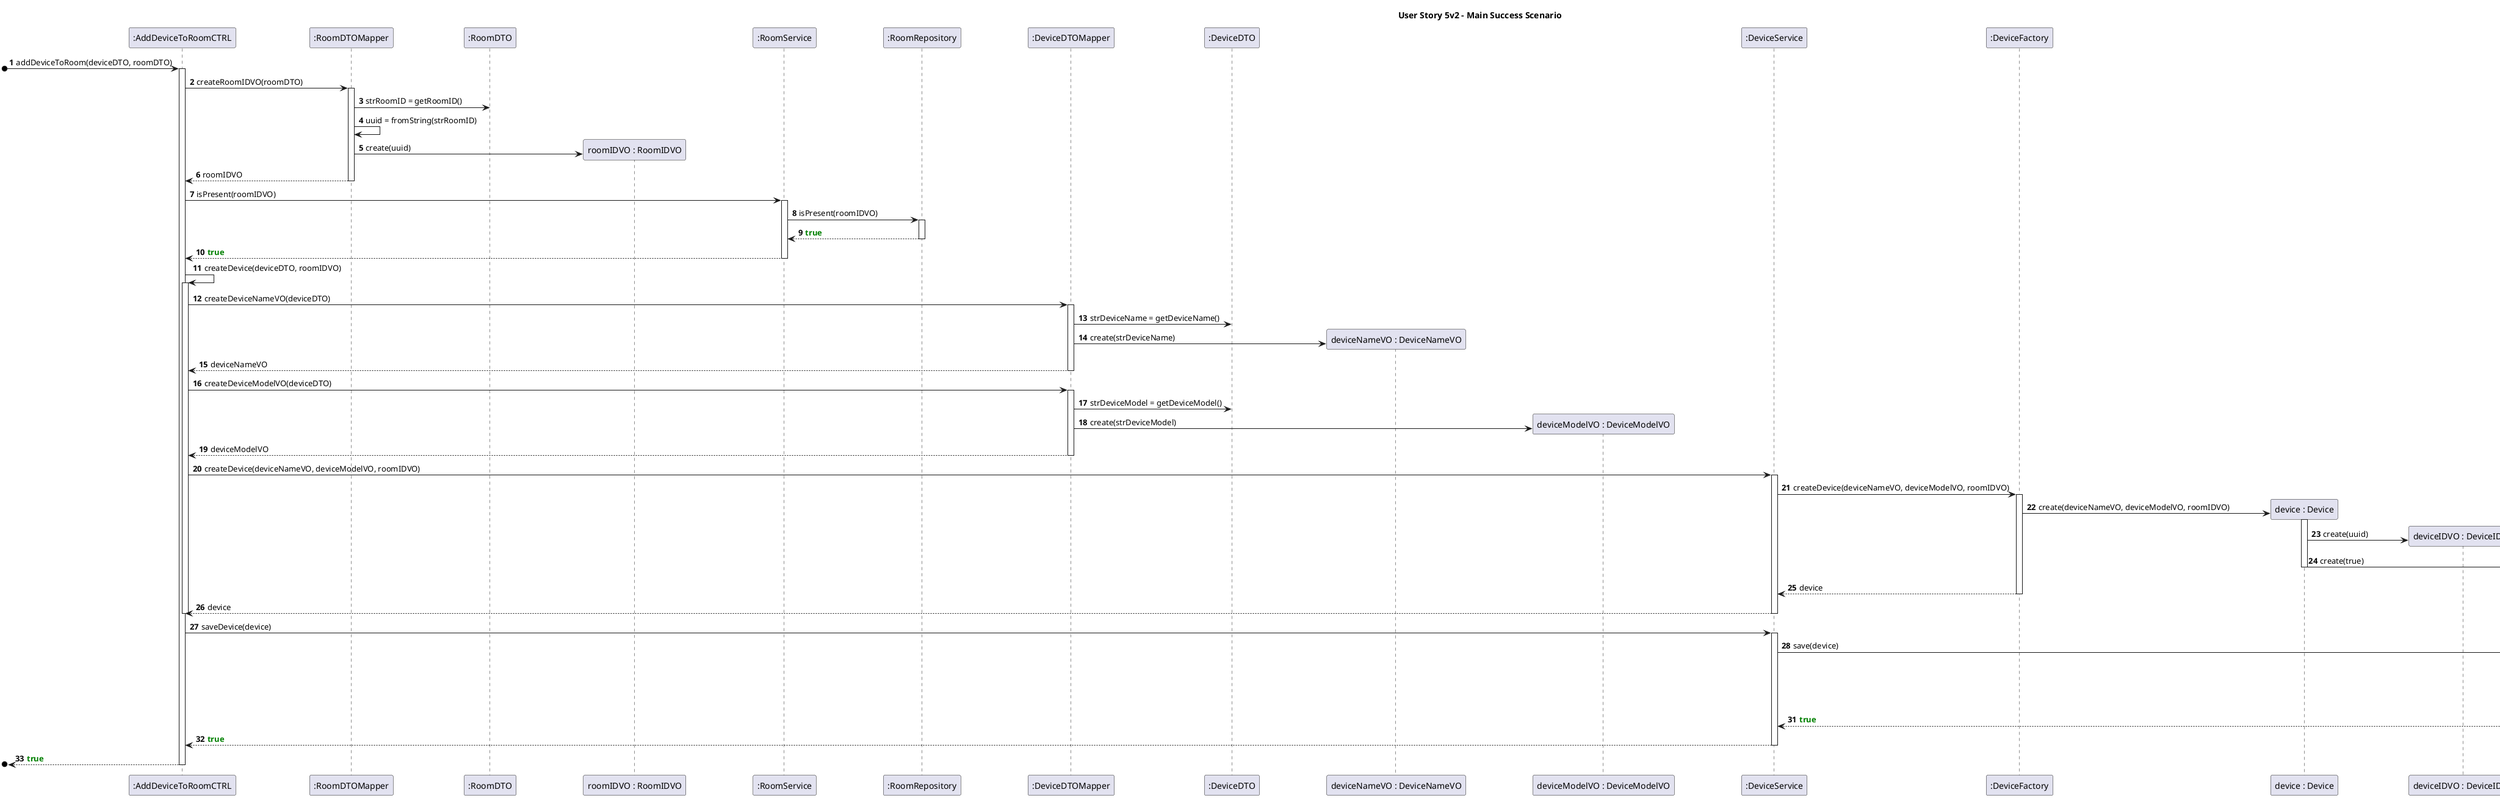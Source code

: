 @startuml

skinparam ParticipantPadding 50

autonumber
title User Story 5v2 - Main Success Scenario

participant ":AddDeviceToRoomCTRL" as C
participant ":RoomDTOMapper" as RM
participant ":RoomDTO" as RDTO
participant "roomIDVO : RoomIDVO" as RID
participant ":RoomService" as RS
participant ":RoomRepository" as RR
participant ":DeviceDTOMapper" as DDM
participant ":DeviceDTO" as DDTO
participant "deviceNameVO : DeviceNameVO" as DN
participant "deviceModelVO : DeviceModelVO" as DM
participant ":DeviceService" as DS
participant ":DeviceFactory" as DF
participant "device : Device" as D
participant "deviceIDVO : DeviceIDVO" as DID
participant "deviceStatusVO : DeviceStatusVO" as DStat
participant ":DeviceRepository" as DR

/'note over RM : Should include interaction with RoomDTO?'/

[o-> C : addDeviceToRoom(deviceDTO, roomDTO)
activate C

C -> RM : createRoomIDVO(roomDTO)
activate RM

RM -> RDTO : strRoomID = getRoomID()
RM -> RM : uuid = fromString(strRoomID)
RM -> RID ** : create(uuid)
RM --> C : roomIDVO
deactivate RM


C -> RS : isPresent(roomIDVO)
activate RS

RS -> RR : isPresent(roomIDVO)
activate RR
RR --> RS : <font color=green>**true**</font>
deactivate RR
RS --> C : <font color=green>**true**</font>
deactivate RS


C -> C : createDevice(deviceDTO, roomIDVO)
activate C
C -> DDM : createDeviceNameVO(deviceDTO)
activate DDM

DDM -> DDTO : strDeviceName = getDeviceName()
DDM ->DN ** : create(strDeviceName)
DDM --> C : deviceNameVO
deactivate DDM
C -> DDM : createDeviceModelVO(deviceDTO)
activate DDM
DDM -> DDTO : strDeviceModel = getDeviceModel()
DDM -> DM ** : create(strDeviceModel)
DDM --> C : deviceModelVO
deactivate DDM

C -> DS : createDevice(deviceNameVO, deviceModelVO, roomIDVO)
activate DS
DS -> DF : createDevice(deviceNameVO, deviceModelVO, roomIDVO)
activate DF
DF -> D ** : create(deviceNameVO, deviceModelVO, roomIDVO)
activate D
D -> DID ** : create(uuid)
D -> DStat ** : create(true)
deactivate D
DF --> DS : device
deactivate DF
DS --> C : device
deactivate C
deactivate DS


C -> DS : saveDevice(device)
activate DS

DS -> DR : save(device)
activate DR
DR -> DR : validEntity(device)
activate DR
DR -> DR : put(deviceIDVO, device)

deactivate DR
DR --> DS : <font color=green>**true**</font>
deactivate DR

DS --> C : <font color=green>**true**</font>
deactivate DS

[o<-- C : <font color=green>**true**</font>
deactivate C

@enduml